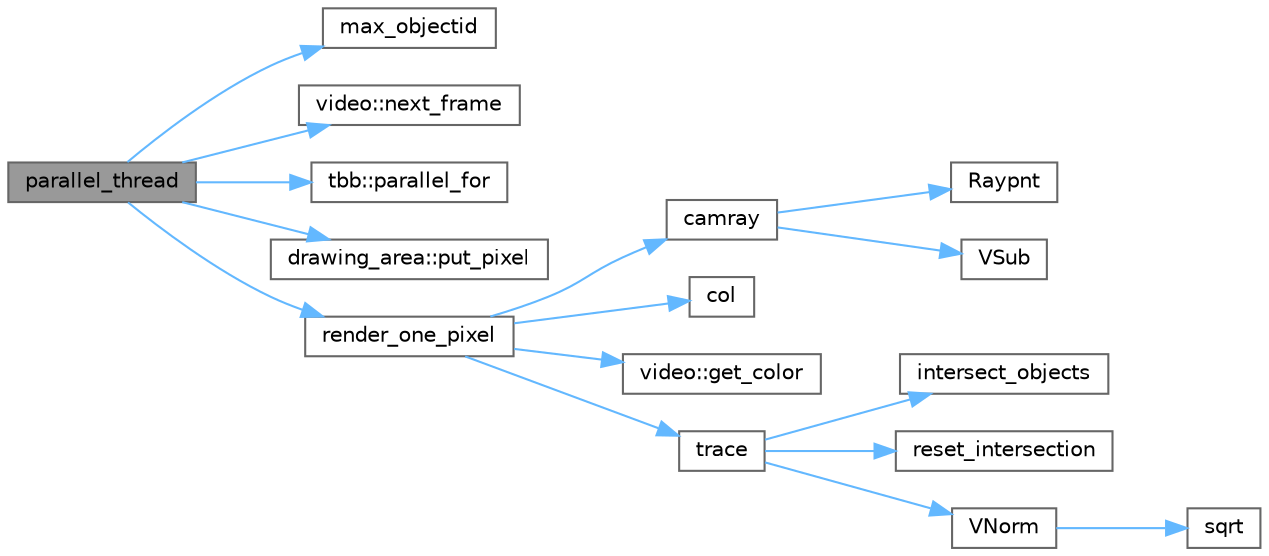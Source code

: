 digraph "parallel_thread"
{
 // LATEX_PDF_SIZE
  bgcolor="transparent";
  edge [fontname=Helvetica,fontsize=10,labelfontname=Helvetica,labelfontsize=10];
  node [fontname=Helvetica,fontsize=10,shape=box,height=0.2,width=0.4];
  rankdir="LR";
  Node1 [id="Node000001",label="parallel_thread",height=0.2,width=0.4,color="gray40", fillcolor="grey60", style="filled", fontcolor="black",tooltip=" "];
  Node1 -> Node2 [id="edge16_Node000001_Node000002",color="steelblue1",style="solid",tooltip=" "];
  Node2 [id="Node000002",label="max_objectid",height=0.2,width=0.4,color="grey40", fillcolor="white", style="filled",URL="$intersect_8cpp.html#ab9c6bfcf66b22d8351f7b4fae286c7c1",tooltip=" "];
  Node1 -> Node3 [id="edge17_Node000001_Node000003",color="steelblue1",style="solid",tooltip=" "];
  Node3 [id="Node000003",label="video::next_frame",height=0.2,width=0.4,color="grey40", fillcolor="white", style="filled",URL="$classvideo.html#a267748c31dee7dd46d47b575373959db",tooltip="Process next frame"];
  Node1 -> Node4 [id="edge18_Node000001_Node000004",color="steelblue1",style="solid",tooltip=" "];
  Node4 [id="Node000004",label="tbb::parallel_for",height=0.2,width=0.4,color="grey40", fillcolor="white", style="filled",URL="$group__algorithms.html#gaa8444c29dc4d2e527a1036717d109aef",tooltip="Parallel iteration over range with default partitioner."];
  Node1 -> Node5 [id="edge19_Node000001_Node000005",color="steelblue1",style="solid",tooltip=" "];
  Node5 [id="Node000005",label="drawing_area::put_pixel",height=0.2,width=0.4,color="grey40", fillcolor="white", style="filled",URL="$classdrawing__area.html#ade68ff7564fbccb60151b2d6d2a33ae6",tooltip="put pixel in current position with incremental address calculating to next right pixel"];
  Node1 -> Node6 [id="edge20_Node000001_Node000006",color="steelblue1",style="solid",tooltip=" "];
  Node6 [id="Node000006",label="render_one_pixel",height=0.2,width=0.4,color="grey40", fillcolor="white", style="filled",URL="$trace_8simple_8cpp.html#a9e5c8616dcf0df337f67dc19932d169a",tooltip=" "];
  Node6 -> Node7 [id="edge21_Node000006_Node000007",color="steelblue1",style="solid",tooltip=" "];
  Node7 [id="Node000007",label="camray",height=0.2,width=0.4,color="grey40", fillcolor="white", style="filled",URL="$tbb_2examples_2parallel__for_2tachyon_2src_2camera_8cpp.html#a8c65ea766af45820b317f12df0e64f2b",tooltip=" "];
  Node7 -> Node8 [id="edge22_Node000007_Node000008",color="steelblue1",style="solid",tooltip=" "];
  Node8 [id="Node000008",label="Raypnt",height=0.2,width=0.4,color="grey40", fillcolor="white", style="filled",URL="$vector_8cpp.html#a5d31dd7cdbd36d245e5a006e1c04f025",tooltip=" "];
  Node7 -> Node9 [id="edge23_Node000007_Node000009",color="steelblue1",style="solid",tooltip=" "];
  Node9 [id="Node000009",label="VSub",height=0.2,width=0.4,color="grey40", fillcolor="white", style="filled",URL="$vector_8cpp.html#adf3d2fe7fa0b41f78f85b42568426991",tooltip=" "];
  Node6 -> Node10 [id="edge24_Node000006_Node000010",color="steelblue1",style="solid",tooltip=" "];
  Node10 [id="Node000010",label="col",height=0.2,width=0.4,color="grey40", fillcolor="white", style="filled",URL="$_matrix_base__col_8cpp.html#aa168d9544aa6d49fce0cbfc0bec849b0",tooltip=" "];
  Node6 -> Node11 [id="edge25_Node000006_Node000011",color="steelblue1",style="solid",tooltip=" "];
  Node11 [id="Node000011",label="video::get_color",height=0.2,width=0.4,color="grey40", fillcolor="white", style="filled",URL="$classvideo.html#a99c87b5eca1cb591a88607466f7ada68",tooltip="translate RGB components into packed type"];
  Node6 -> Node12 [id="edge26_Node000006_Node000012",color="steelblue1",style="solid",tooltip=" "];
  Node12 [id="Node000012",label="trace",height=0.2,width=0.4,color="grey40", fillcolor="white", style="filled",URL="$trace__rest_8cpp.html#ac4e1b6df3fd0c30f8a37a1b8b2aa0047",tooltip=" "];
  Node12 -> Node13 [id="edge27_Node000012_Node000013",color="steelblue1",style="solid",tooltip=" "];
  Node13 [id="Node000013",label="intersect_objects",height=0.2,width=0.4,color="grey40", fillcolor="white", style="filled",URL="$intersect_8cpp.html#a5ee1bf2bcee979cee65cdfd032be6cf1",tooltip=" "];
  Node12 -> Node14 [id="edge28_Node000012_Node000014",color="steelblue1",style="solid",tooltip=" "];
  Node14 [id="Node000014",label="reset_intersection",height=0.2,width=0.4,color="grey40", fillcolor="white", style="filled",URL="$intersect_8cpp.html#a5648f23bba47195c7428937a47d2c1ed",tooltip=" "];
  Node12 -> Node15 [id="edge29_Node000012_Node000015",color="steelblue1",style="solid",tooltip=" "];
  Node15 [id="Node000015",label="VNorm",height=0.2,width=0.4,color="grey40", fillcolor="white", style="filled",URL="$vector_8cpp.html#ac8a6404fc67035bd2124e30b9c60d24a",tooltip=" "];
  Node15 -> Node16 [id="edge30_Node000015_Node000016",color="steelblue1",style="solid",tooltip=" "];
  Node16 [id="Node000016",label="sqrt",height=0.2,width=0.4,color="grey40", fillcolor="white", style="filled",URL="$_array_cwise_unary_ops_8h.html#a656b9217a2fcb6de59dc8d1eb3079cc7",tooltip=" "];
}
